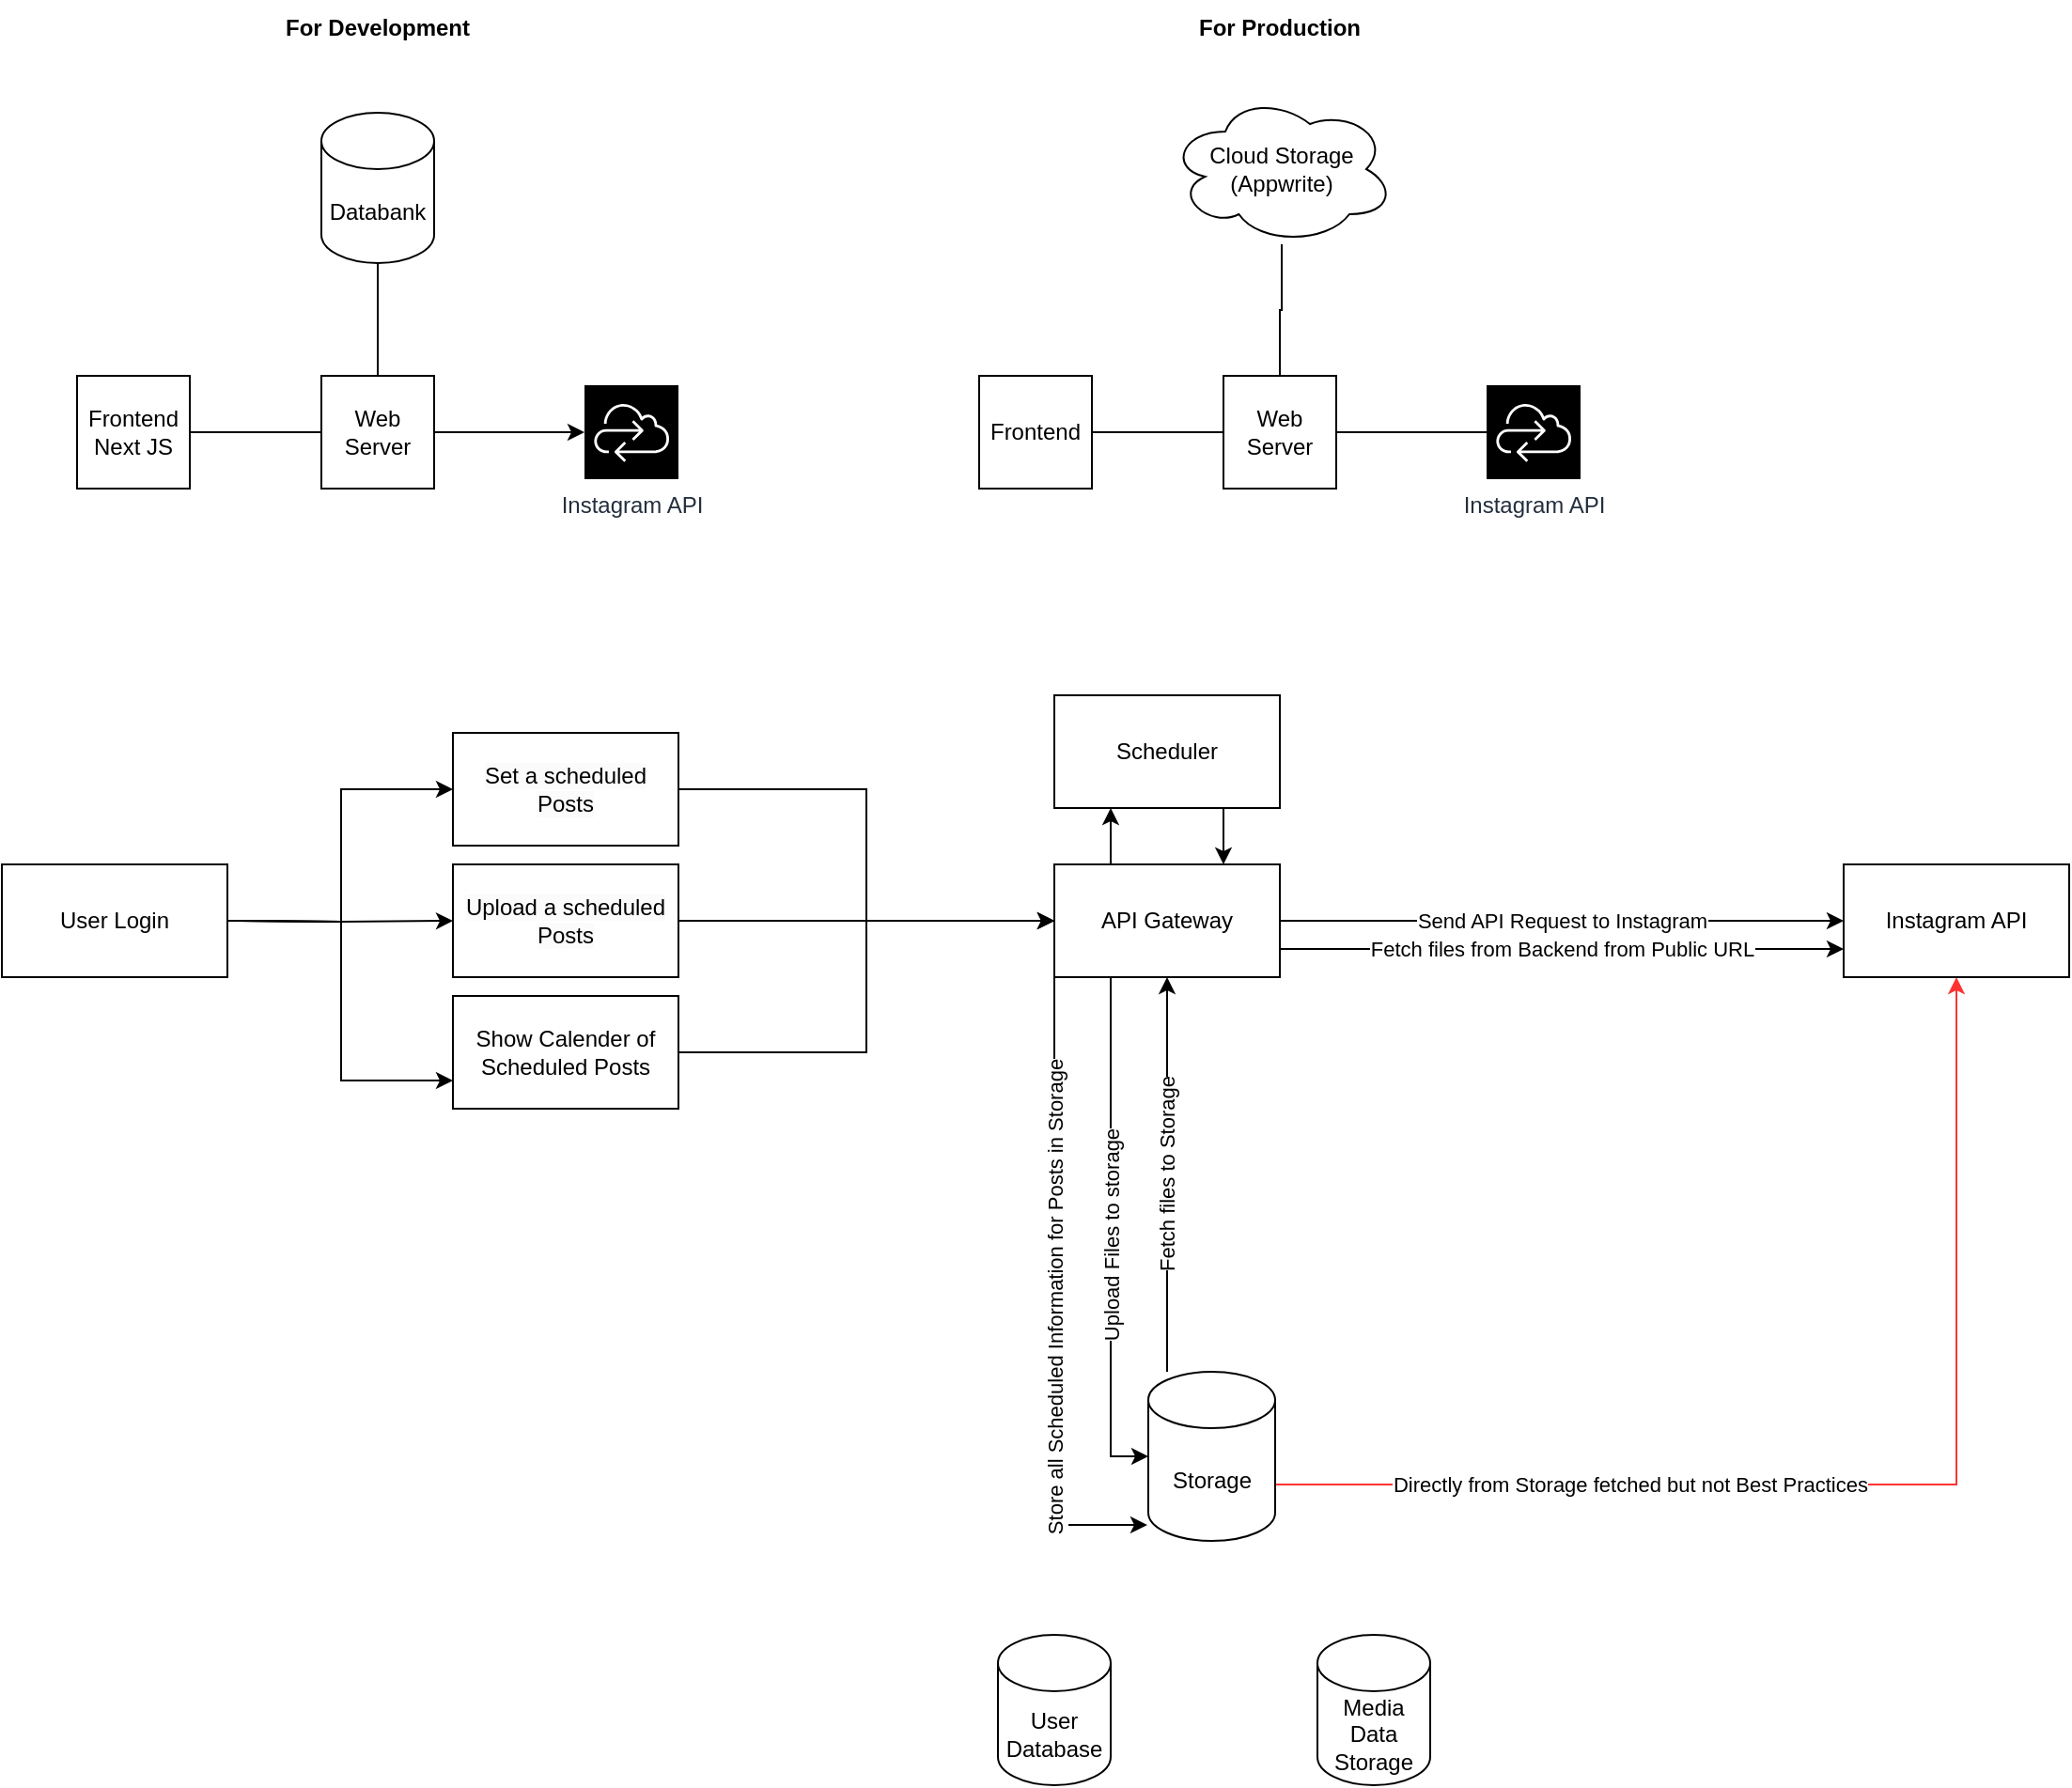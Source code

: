<mxfile version="25.0.3">
  <diagram name="Page-1" id="YirSNepnzgTk4hFbEIbC">
    <mxGraphModel dx="1706" dy="924" grid="1" gridSize="10" guides="1" tooltips="1" connect="1" arrows="1" fold="1" page="1" pageScale="1" pageWidth="854" pageHeight="480" math="0" shadow="0">
      <root>
        <mxCell id="0" />
        <mxCell id="1" parent="0" />
        <mxCell id="_TTIaXbgJciFCAXxUuAe-5" value="&lt;b&gt;For Development&lt;/b&gt;" style="text;html=1;align=center;verticalAlign=middle;whiteSpace=wrap;rounded=0;" parent="1" vertex="1">
          <mxGeometry x="155" y="40" width="130" height="30" as="geometry" />
        </mxCell>
        <mxCell id="_TTIaXbgJciFCAXxUuAe-6" value="&lt;b&gt;For Production&lt;/b&gt;" style="text;html=1;align=center;verticalAlign=middle;whiteSpace=wrap;rounded=0;" parent="1" vertex="1">
          <mxGeometry x="635" y="40" width="130" height="30" as="geometry" />
        </mxCell>
        <mxCell id="_TTIaXbgJciFCAXxUuAe-54" style="edgeStyle=orthogonalEdgeStyle;rounded=0;orthogonalLoop=1;jettySize=auto;html=1;entryX=0;entryY=0.5;entryDx=0;entryDy=0;endArrow=none;endFill=0;" parent="1" source="_TTIaXbgJciFCAXxUuAe-7" target="_TTIaXbgJciFCAXxUuAe-8" edge="1">
          <mxGeometry relative="1" as="geometry" />
        </mxCell>
        <mxCell id="_TTIaXbgJciFCAXxUuAe-7" value="Frontend&lt;div&gt;Next JS&lt;/div&gt;" style="whiteSpace=wrap;html=1;aspect=fixed;" parent="1" vertex="1">
          <mxGeometry x="60" y="240" width="60" height="60" as="geometry" />
        </mxCell>
        <mxCell id="_TTIaXbgJciFCAXxUuAe-56" value="" style="edgeStyle=orthogonalEdgeStyle;rounded=0;orthogonalLoop=1;jettySize=auto;html=1;" parent="1" source="_TTIaXbgJciFCAXxUuAe-8" target="_TTIaXbgJciFCAXxUuAe-11" edge="1">
          <mxGeometry relative="1" as="geometry" />
        </mxCell>
        <mxCell id="_TTIaXbgJciFCAXxUuAe-8" value="Web Server" style="whiteSpace=wrap;html=1;aspect=fixed;" parent="1" vertex="1">
          <mxGeometry x="190" y="240" width="60" height="60" as="geometry" />
        </mxCell>
        <mxCell id="_TTIaXbgJciFCAXxUuAe-55" value="" style="edgeStyle=orthogonalEdgeStyle;rounded=0;orthogonalLoop=1;jettySize=auto;html=1;endArrow=none;endFill=0;" parent="1" source="_TTIaXbgJciFCAXxUuAe-9" target="_TTIaXbgJciFCAXxUuAe-8" edge="1">
          <mxGeometry relative="1" as="geometry" />
        </mxCell>
        <mxCell id="_TTIaXbgJciFCAXxUuAe-9" value="Databank" style="shape=cylinder3;whiteSpace=wrap;html=1;boundedLbl=1;backgroundOutline=1;size=15;" parent="1" vertex="1">
          <mxGeometry x="190" y="100" width="60" height="80" as="geometry" />
        </mxCell>
        <mxCell id="_TTIaXbgJciFCAXxUuAe-11" value="Instagram API" style="sketch=0;points=[[0,0,0],[0.25,0,0],[0.5,0,0],[0.75,0,0],[1,0,0],[0,1,0],[0.25,1,0],[0.5,1,0],[0.75,1,0],[1,1,0],[0,0.25,0],[0,0.5,0],[0,0.75,0],[1,0.25,0],[1,0.5,0],[1,0.75,0]];outlineConnect=0;fontColor=#232F3E;fillColor=#000000;strokeColor=#ffffff;dashed=0;verticalLabelPosition=bottom;verticalAlign=top;align=center;html=1;fontSize=12;fontStyle=0;aspect=fixed;shape=mxgraph.aws4.resourceIcon;resIcon=mxgraph.aws4.cloud_control_api;" parent="1" vertex="1">
          <mxGeometry x="330" y="245" width="50" height="50" as="geometry" />
        </mxCell>
        <mxCell id="_TTIaXbgJciFCAXxUuAe-57" value="" style="edgeStyle=orthogonalEdgeStyle;rounded=0;orthogonalLoop=1;jettySize=auto;html=1;endArrow=none;endFill=0;" parent="1" source="_TTIaXbgJciFCAXxUuAe-12" target="_TTIaXbgJciFCAXxUuAe-13" edge="1">
          <mxGeometry relative="1" as="geometry" />
        </mxCell>
        <mxCell id="_TTIaXbgJciFCAXxUuAe-12" value="Frontend" style="whiteSpace=wrap;html=1;aspect=fixed;" parent="1" vertex="1">
          <mxGeometry x="540" y="240" width="60" height="60" as="geometry" />
        </mxCell>
        <mxCell id="_TTIaXbgJciFCAXxUuAe-58" value="" style="edgeStyle=orthogonalEdgeStyle;rounded=0;orthogonalLoop=1;jettySize=auto;html=1;endArrow=none;endFill=0;" parent="1" source="_TTIaXbgJciFCAXxUuAe-13" target="_TTIaXbgJciFCAXxUuAe-15" edge="1">
          <mxGeometry relative="1" as="geometry" />
        </mxCell>
        <mxCell id="_TTIaXbgJciFCAXxUuAe-59" value="" style="edgeStyle=orthogonalEdgeStyle;rounded=0;orthogonalLoop=1;jettySize=auto;html=1;endArrow=none;endFill=0;" parent="1" source="_TTIaXbgJciFCAXxUuAe-13" target="_TTIaXbgJciFCAXxUuAe-16" edge="1">
          <mxGeometry relative="1" as="geometry" />
        </mxCell>
        <mxCell id="_TTIaXbgJciFCAXxUuAe-13" value="Web Server" style="whiteSpace=wrap;html=1;aspect=fixed;" parent="1" vertex="1">
          <mxGeometry x="670" y="240" width="60" height="60" as="geometry" />
        </mxCell>
        <mxCell id="_TTIaXbgJciFCAXxUuAe-15" value="Instagram API" style="sketch=0;points=[[0,0,0],[0.25,0,0],[0.5,0,0],[0.75,0,0],[1,0,0],[0,1,0],[0.25,1,0],[0.5,1,0],[0.75,1,0],[1,1,0],[0,0.25,0],[0,0.5,0],[0,0.75,0],[1,0.25,0],[1,0.5,0],[1,0.75,0]];outlineConnect=0;fontColor=#232F3E;fillColor=#000000;strokeColor=#ffffff;dashed=0;verticalLabelPosition=bottom;verticalAlign=top;align=center;html=1;fontSize=12;fontStyle=0;aspect=fixed;shape=mxgraph.aws4.resourceIcon;resIcon=mxgraph.aws4.cloud_control_api;" parent="1" vertex="1">
          <mxGeometry x="810" y="245" width="50" height="50" as="geometry" />
        </mxCell>
        <mxCell id="_TTIaXbgJciFCAXxUuAe-16" value="Cloud Storage&lt;div&gt;(Appwrite)&lt;/div&gt;" style="ellipse;shape=cloud;whiteSpace=wrap;html=1;" parent="1" vertex="1">
          <mxGeometry x="641" y="90" width="120" height="80" as="geometry" />
        </mxCell>
        <mxCell id="_TTIaXbgJciFCAXxUuAe-40" style="edgeStyle=orthogonalEdgeStyle;rounded=0;orthogonalLoop=1;jettySize=auto;html=1;entryX=0;entryY=0.5;entryDx=0;entryDy=0;" parent="1" target="_TTIaXbgJciFCAXxUuAe-30" edge="1">
          <mxGeometry relative="1" as="geometry">
            <mxPoint x="140.0" y="530.0" as="sourcePoint" />
          </mxGeometry>
        </mxCell>
        <mxCell id="_TTIaXbgJciFCAXxUuAe-41" style="edgeStyle=orthogonalEdgeStyle;rounded=0;orthogonalLoop=1;jettySize=auto;html=1;entryX=0;entryY=0.5;entryDx=0;entryDy=0;" parent="1" target="_TTIaXbgJciFCAXxUuAe-28" edge="1">
          <mxGeometry relative="1" as="geometry">
            <mxPoint x="140.0" y="530" as="sourcePoint" />
          </mxGeometry>
        </mxCell>
        <mxCell id="_TTIaXbgJciFCAXxUuAe-42" style="edgeStyle=orthogonalEdgeStyle;rounded=0;orthogonalLoop=1;jettySize=auto;html=1;entryX=0;entryY=0.75;entryDx=0;entryDy=0;" parent="1" target="_TTIaXbgJciFCAXxUuAe-29" edge="1">
          <mxGeometry relative="1" as="geometry">
            <mxPoint x="140.0" y="530.0" as="sourcePoint" />
          </mxGeometry>
        </mxCell>
        <mxCell id="_TTIaXbgJciFCAXxUuAe-18" value="User Login" style="rounded=0;whiteSpace=wrap;html=1;" parent="1" vertex="1">
          <mxGeometry x="20" y="500" width="120" height="60" as="geometry" />
        </mxCell>
        <mxCell id="_TTIaXbgJciFCAXxUuAe-35" value="Fetch files to Storage" style="edgeStyle=orthogonalEdgeStyle;rounded=0;orthogonalLoop=1;jettySize=auto;html=1;entryX=0.5;entryY=1;entryDx=0;entryDy=0;horizontal=0;" parent="1" source="_TTIaXbgJciFCAXxUuAe-19" target="_TTIaXbgJciFCAXxUuAe-23" edge="1">
          <mxGeometry relative="1" as="geometry">
            <Array as="points">
              <mxPoint x="640" y="750" />
            </Array>
          </mxGeometry>
        </mxCell>
        <mxCell id="_TTIaXbgJciFCAXxUuAe-37" value="Directly from Storage fetched but not Best Practices" style="edgeStyle=orthogonalEdgeStyle;rounded=0;orthogonalLoop=1;jettySize=auto;html=1;entryX=0.5;entryY=1;entryDx=0;entryDy=0;strokeColor=#FF3333;align=right;" parent="1" source="_TTIaXbgJciFCAXxUuAe-19" target="_TTIaXbgJciFCAXxUuAe-31" edge="1">
          <mxGeometry relative="1" as="geometry">
            <Array as="points">
              <mxPoint x="1060" y="830" />
            </Array>
          </mxGeometry>
        </mxCell>
        <mxCell id="_TTIaXbgJciFCAXxUuAe-19" value="Storage" style="shape=cylinder3;whiteSpace=wrap;html=1;boundedLbl=1;backgroundOutline=1;size=15;" parent="1" vertex="1">
          <mxGeometry x="630" y="770" width="67.5" height="90" as="geometry" />
        </mxCell>
        <mxCell id="_TTIaXbgJciFCAXxUuAe-49" style="edgeStyle=orthogonalEdgeStyle;rounded=0;orthogonalLoop=1;jettySize=auto;html=1;exitX=0.75;exitY=1;exitDx=0;exitDy=0;entryX=0.75;entryY=0;entryDx=0;entryDy=0;" parent="1" source="_TTIaXbgJciFCAXxUuAe-20" target="_TTIaXbgJciFCAXxUuAe-23" edge="1">
          <mxGeometry relative="1" as="geometry" />
        </mxCell>
        <mxCell id="_TTIaXbgJciFCAXxUuAe-20" value="Scheduler" style="rounded=0;whiteSpace=wrap;html=1;" parent="1" vertex="1">
          <mxGeometry x="580" y="410" width="120" height="60" as="geometry" />
        </mxCell>
        <mxCell id="_TTIaXbgJciFCAXxUuAe-36" value="Send API Request to Instagram" style="edgeStyle=orthogonalEdgeStyle;rounded=0;orthogonalLoop=1;jettySize=auto;html=1;entryX=0;entryY=0.5;entryDx=0;entryDy=0;" parent="1" source="_TTIaXbgJciFCAXxUuAe-23" target="_TTIaXbgJciFCAXxUuAe-31" edge="1">
          <mxGeometry relative="1" as="geometry" />
        </mxCell>
        <mxCell id="_TTIaXbgJciFCAXxUuAe-48" style="edgeStyle=orthogonalEdgeStyle;rounded=0;orthogonalLoop=1;jettySize=auto;html=1;exitX=0.25;exitY=0;exitDx=0;exitDy=0;entryX=0.25;entryY=1;entryDx=0;entryDy=0;" parent="1" source="_TTIaXbgJciFCAXxUuAe-23" target="_TTIaXbgJciFCAXxUuAe-20" edge="1">
          <mxGeometry relative="1" as="geometry" />
        </mxCell>
        <mxCell id="_TTIaXbgJciFCAXxUuAe-50" value="Fetch files from Backend from Public URL" style="edgeStyle=orthogonalEdgeStyle;rounded=0;orthogonalLoop=1;jettySize=auto;html=1;exitX=1;exitY=0.75;exitDx=0;exitDy=0;entryX=0;entryY=0.75;entryDx=0;entryDy=0;" parent="1" source="_TTIaXbgJciFCAXxUuAe-23" target="_TTIaXbgJciFCAXxUuAe-31" edge="1">
          <mxGeometry relative="1" as="geometry" />
        </mxCell>
        <mxCell id="_TTIaXbgJciFCAXxUuAe-23" value="API Gateway" style="rounded=0;whiteSpace=wrap;html=1;" parent="1" vertex="1">
          <mxGeometry x="580" y="500" width="120" height="60" as="geometry" />
        </mxCell>
        <mxCell id="_TTIaXbgJciFCAXxUuAe-44" style="edgeStyle=orthogonalEdgeStyle;rounded=0;orthogonalLoop=1;jettySize=auto;html=1;" parent="1" source="_TTIaXbgJciFCAXxUuAe-28" edge="1">
          <mxGeometry relative="1" as="geometry">
            <mxPoint x="580" y="530" as="targetPoint" />
          </mxGeometry>
        </mxCell>
        <mxCell id="_TTIaXbgJciFCAXxUuAe-28" value="&lt;meta charset=&quot;utf-8&quot;&gt;&lt;span style=&quot;color: rgb(0, 0, 0); font-family: Helvetica; font-size: 12px; font-style: normal; font-variant-ligatures: normal; font-variant-caps: normal; font-weight: 400; letter-spacing: normal; orphans: 2; text-align: center; text-indent: 0px; text-transform: none; widows: 2; word-spacing: 0px; -webkit-text-stroke-width: 0px; white-space: normal; background-color: rgb(251, 251, 251); text-decoration-thickness: initial; text-decoration-style: initial; text-decoration-color: initial; display: inline !important; float: none;&quot;&gt;Upload a scheduled Posts&lt;/span&gt;" style="rounded=0;whiteSpace=wrap;html=1;" parent="1" vertex="1">
          <mxGeometry x="260" y="500" width="120" height="60" as="geometry" />
        </mxCell>
        <mxCell id="_TTIaXbgJciFCAXxUuAe-45" style="edgeStyle=orthogonalEdgeStyle;rounded=0;orthogonalLoop=1;jettySize=auto;html=1;entryX=0;entryY=0.5;entryDx=0;entryDy=0;" parent="1" source="_TTIaXbgJciFCAXxUuAe-29" target="_TTIaXbgJciFCAXxUuAe-23" edge="1">
          <mxGeometry relative="1" as="geometry" />
        </mxCell>
        <mxCell id="_TTIaXbgJciFCAXxUuAe-29" value="Show Calender of Scheduled Posts" style="rounded=0;whiteSpace=wrap;html=1;" parent="1" vertex="1">
          <mxGeometry x="260" y="570" width="120" height="60" as="geometry" />
        </mxCell>
        <mxCell id="_TTIaXbgJciFCAXxUuAe-43" style="edgeStyle=orthogonalEdgeStyle;rounded=0;orthogonalLoop=1;jettySize=auto;html=1;entryX=0;entryY=0.5;entryDx=0;entryDy=0;" parent="1" source="_TTIaXbgJciFCAXxUuAe-30" target="_TTIaXbgJciFCAXxUuAe-23" edge="1">
          <mxGeometry relative="1" as="geometry" />
        </mxCell>
        <mxCell id="_TTIaXbgJciFCAXxUuAe-30" value="&lt;span style=&quot;color: rgb(0, 0, 0); font-family: Helvetica; font-size: 12px; font-style: normal; font-variant-ligatures: normal; font-variant-caps: normal; font-weight: 400; letter-spacing: normal; orphans: 2; text-align: center; text-indent: 0px; text-transform: none; widows: 2; word-spacing: 0px; -webkit-text-stroke-width: 0px; white-space: normal; background-color: rgb(251, 251, 251); text-decoration-thickness: initial; text-decoration-style: initial; text-decoration-color: initial; display: inline !important; float: none;&quot;&gt;Set a scheduled Posts&lt;/span&gt;" style="rounded=0;whiteSpace=wrap;html=1;" parent="1" vertex="1">
          <mxGeometry x="260" y="430" width="120" height="60" as="geometry" />
        </mxCell>
        <mxCell id="_TTIaXbgJciFCAXxUuAe-31" value="Instagram API" style="rounded=0;whiteSpace=wrap;html=1;" parent="1" vertex="1">
          <mxGeometry x="1000" y="500" width="120" height="60" as="geometry" />
        </mxCell>
        <mxCell id="_TTIaXbgJciFCAXxUuAe-33" value="User Database" style="shape=cylinder3;whiteSpace=wrap;html=1;boundedLbl=1;backgroundOutline=1;size=15;" parent="1" vertex="1">
          <mxGeometry x="550" y="910" width="60" height="80" as="geometry" />
        </mxCell>
        <mxCell id="_TTIaXbgJciFCAXxUuAe-34" value="Media Data Storage" style="shape=cylinder3;whiteSpace=wrap;html=1;boundedLbl=1;backgroundOutline=1;size=15;" parent="1" vertex="1">
          <mxGeometry x="720" y="910" width="60" height="80" as="geometry" />
        </mxCell>
        <mxCell id="_TTIaXbgJciFCAXxUuAe-46" value="Upload Files to storage" style="edgeStyle=orthogonalEdgeStyle;rounded=0;orthogonalLoop=1;jettySize=auto;html=1;exitX=0.25;exitY=1;exitDx=0;exitDy=0;entryX=0;entryY=0.5;entryDx=0;entryDy=0;entryPerimeter=0;horizontal=0;" parent="1" source="_TTIaXbgJciFCAXxUuAe-23" target="_TTIaXbgJciFCAXxUuAe-19" edge="1">
          <mxGeometry relative="1" as="geometry" />
        </mxCell>
        <mxCell id="_TTIaXbgJciFCAXxUuAe-52" value="Store all Scheduled Information for Posts in Storage" style="edgeStyle=orthogonalEdgeStyle;rounded=0;orthogonalLoop=1;jettySize=auto;html=1;exitX=0;exitY=1;exitDx=0;exitDy=0;entryX=-0.008;entryY=0.906;entryDx=0;entryDy=0;entryPerimeter=0;horizontal=0;" parent="1" source="_TTIaXbgJciFCAXxUuAe-23" target="_TTIaXbgJciFCAXxUuAe-19" edge="1">
          <mxGeometry relative="1" as="geometry" />
        </mxCell>
      </root>
    </mxGraphModel>
  </diagram>
</mxfile>
